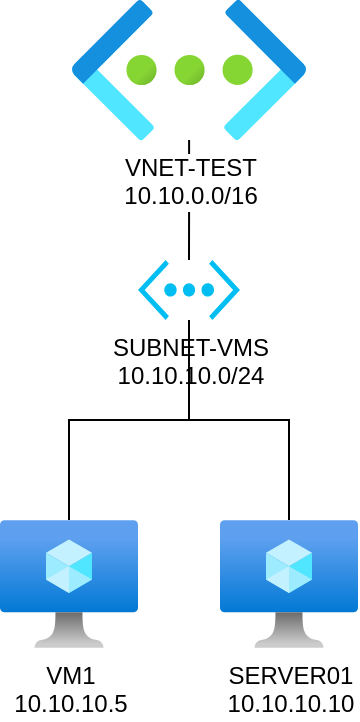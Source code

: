 <mxfile version="21.3.3" type="github">
  <diagram name="Basic Layout" id="y0zN7xbr3W95R65Llhbx">
    <mxGraphModel dx="1331" dy="788" grid="0" gridSize="10" guides="1" tooltips="1" connect="1" arrows="1" fold="1" page="1" pageScale="1" pageWidth="850" pageHeight="1100" background="none" math="0" shadow="0">
      <root>
        <mxCell id="0" />
        <mxCell id="1" parent="0" />
        <mxCell id="3rtCADTd5o5DpOgrq9hf-1" value="SUBNET-VMS&lt;br&gt;10.10.10.0/24" style="verticalLabelPosition=bottom;html=1;verticalAlign=top;align=center;strokeColor=none;fillColor=#00BEF2;shape=mxgraph.azure.virtual_network;pointerEvents=1;" vertex="1" parent="1">
          <mxGeometry x="159" y="230" width="51" height="30" as="geometry" />
        </mxCell>
        <mxCell id="3rtCADTd5o5DpOgrq9hf-6" style="edgeStyle=orthogonalEdgeStyle;rounded=0;orthogonalLoop=1;jettySize=auto;html=1;endArrow=none;endFill=0;" edge="1" parent="1" source="3rtCADTd5o5DpOgrq9hf-2" target="3rtCADTd5o5DpOgrq9hf-1">
          <mxGeometry relative="1" as="geometry" />
        </mxCell>
        <mxCell id="3rtCADTd5o5DpOgrq9hf-2" value="VM1&lt;br&gt;10.10.10.5" style="image;aspect=fixed;html=1;points=[];align=center;fontSize=12;image=img/lib/azure2/compute/Virtual_Machine.svg;" vertex="1" parent="1">
          <mxGeometry x="90" y="360" width="69" height="64" as="geometry" />
        </mxCell>
        <mxCell id="3rtCADTd5o5DpOgrq9hf-7" style="edgeStyle=orthogonalEdgeStyle;rounded=0;orthogonalLoop=1;jettySize=auto;html=1;endArrow=none;endFill=0;" edge="1" parent="1" source="3rtCADTd5o5DpOgrq9hf-3" target="3rtCADTd5o5DpOgrq9hf-1">
          <mxGeometry relative="1" as="geometry" />
        </mxCell>
        <mxCell id="3rtCADTd5o5DpOgrq9hf-3" value="SERVER01&lt;br&gt;10.10.10.10" style="image;aspect=fixed;html=1;points=[];align=center;fontSize=12;image=img/lib/azure2/compute/Virtual_Machine.svg;" vertex="1" parent="1">
          <mxGeometry x="200" y="360" width="69" height="64" as="geometry" />
        </mxCell>
        <mxCell id="3rtCADTd5o5DpOgrq9hf-5" value="" style="edgeStyle=orthogonalEdgeStyle;rounded=0;orthogonalLoop=1;jettySize=auto;html=1;endArrow=none;endFill=0;" edge="1" parent="1" source="3rtCADTd5o5DpOgrq9hf-4" target="3rtCADTd5o5DpOgrq9hf-1">
          <mxGeometry relative="1" as="geometry" />
        </mxCell>
        <mxCell id="3rtCADTd5o5DpOgrq9hf-4" value="VNET-TEST&lt;br&gt;10.10.0.0/16" style="image;aspect=fixed;html=1;points=[];align=center;fontSize=12;image=img/lib/azure2/networking/Virtual_Networks.svg;" vertex="1" parent="1">
          <mxGeometry x="125.88" y="100" width="117.25" height="70" as="geometry" />
        </mxCell>
      </root>
    </mxGraphModel>
  </diagram>
</mxfile>
